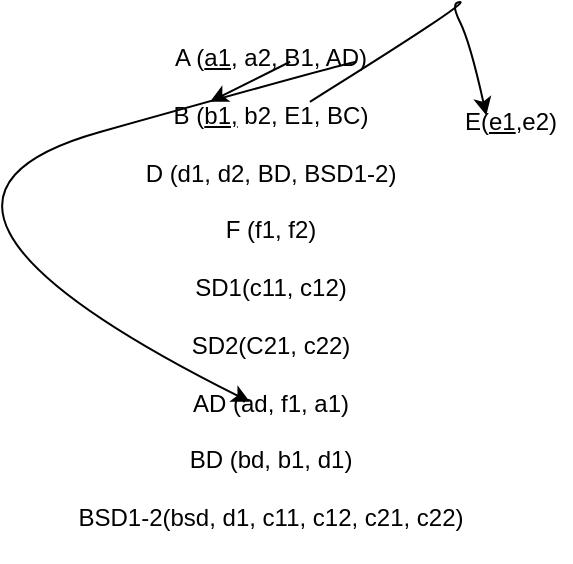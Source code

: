 <mxfile version="17.4.6" type="github">
  <diagram id="dZNq9tyDjGZYS7aeQ955" name="Page-1">
    <mxGraphModel dx="813" dy="454" grid="1" gridSize="10" guides="1" tooltips="1" connect="1" arrows="1" fold="1" page="1" pageScale="1" pageWidth="827" pageHeight="1169" math="0" shadow="0">
      <root>
        <mxCell id="0" />
        <mxCell id="1" parent="0" />
        <mxCell id="1UhvbVf-4ik96A2_a0up-1" value="&lt;div&gt;A (&lt;u&gt;a1&lt;/u&gt;, a2, B1, AD)&lt;/div&gt;&lt;div&gt;&lt;br&gt;&lt;/div&gt;&lt;div&gt;B (&lt;u&gt;b1,&lt;/u&gt; b2, E1, BC)&lt;/div&gt;&lt;div&gt;&lt;br&gt;&lt;/div&gt;&lt;div&gt;D (d1, d2, BD, BSD1-2)&lt;/div&gt;&lt;div&gt;&lt;br&gt;&lt;/div&gt;&lt;div&gt;F (f1, f2)&lt;/div&gt;&lt;div&gt;&lt;br&gt;&lt;/div&gt;&lt;div&gt;SD1(c11, c12)&lt;/div&gt;&lt;div&gt;&lt;br&gt;&lt;/div&gt;&lt;div&gt;SD2(C21, c22)&lt;/div&gt;&lt;div&gt;&lt;br&gt;&lt;/div&gt;&lt;div&gt;AD (ad, f1, a1)&lt;/div&gt;&lt;div&gt;&lt;br&gt;&lt;/div&gt;&lt;div&gt;BD (bd, b1, d1)&lt;/div&gt;&lt;div&gt;&lt;br&gt;&lt;/div&gt;&lt;div&gt;BSD1-2(bsd, d1, c11, c12, c21, c22)&lt;/div&gt;&lt;div&gt;&lt;br&gt;&lt;/div&gt;" style="text;html=1;align=center;verticalAlign=middle;resizable=0;points=[];autosize=1;strokeColor=none;fillColor=none;" vertex="1" parent="1">
          <mxGeometry x="285" y="170" width="210" height="260" as="geometry" />
        </mxCell>
        <mxCell id="1UhvbVf-4ik96A2_a0up-2" value="" style="endArrow=classic;html=1;rounded=0;exitX=0.548;exitY=0.038;exitDx=0;exitDy=0;exitPerimeter=0;entryX=0.357;entryY=0.115;entryDx=0;entryDy=0;entryPerimeter=0;" edge="1" parent="1" source="1UhvbVf-4ik96A2_a0up-1" target="1UhvbVf-4ik96A2_a0up-1">
          <mxGeometry width="50" height="50" relative="1" as="geometry">
            <mxPoint x="440" y="300" as="sourcePoint" />
            <mxPoint x="590" y="180" as="targetPoint" />
          </mxGeometry>
        </mxCell>
        <mxCell id="1UhvbVf-4ik96A2_a0up-3" value="" style="curved=1;endArrow=classic;html=1;rounded=0;entryX=0.452;entryY=0.692;entryDx=0;entryDy=0;entryPerimeter=0;exitX=0.706;exitY=0.038;exitDx=0;exitDy=0;exitPerimeter=0;" edge="1" parent="1" source="1UhvbVf-4ik96A2_a0up-1" target="1UhvbVf-4ik96A2_a0up-1">
          <mxGeometry width="50" height="50" relative="1" as="geometry">
            <mxPoint x="440" y="300" as="sourcePoint" />
            <mxPoint x="490" y="250" as="targetPoint" />
            <Array as="points">
              <mxPoint x="430" y="180" />
              <mxPoint x="180" y="250" />
            </Array>
          </mxGeometry>
        </mxCell>
        <mxCell id="1UhvbVf-4ik96A2_a0up-4" value="E(&lt;u&gt;e1&lt;/u&gt;,e2)" style="text;html=1;align=center;verticalAlign=middle;resizable=0;points=[];autosize=1;strokeColor=none;fillColor=none;" vertex="1" parent="1">
          <mxGeometry x="480" y="200" width="60" height="20" as="geometry" />
        </mxCell>
        <mxCell id="1UhvbVf-4ik96A2_a0up-5" value="" style="curved=1;endArrow=classic;html=1;rounded=0;exitX=0.595;exitY=0.115;exitDx=0;exitDy=0;exitPerimeter=0;entryX=1.015;entryY=0.141;entryDx=0;entryDy=0;entryPerimeter=0;" edge="1" parent="1" source="1UhvbVf-4ik96A2_a0up-1" target="1UhvbVf-4ik96A2_a0up-1">
          <mxGeometry width="50" height="50" relative="1" as="geometry">
            <mxPoint x="440" y="300" as="sourcePoint" />
            <mxPoint x="490" y="250" as="targetPoint" />
            <Array as="points">
              <mxPoint x="490" y="150" />
              <mxPoint x="480" y="150" />
              <mxPoint x="490" y="170" />
            </Array>
          </mxGeometry>
        </mxCell>
      </root>
    </mxGraphModel>
  </diagram>
</mxfile>
